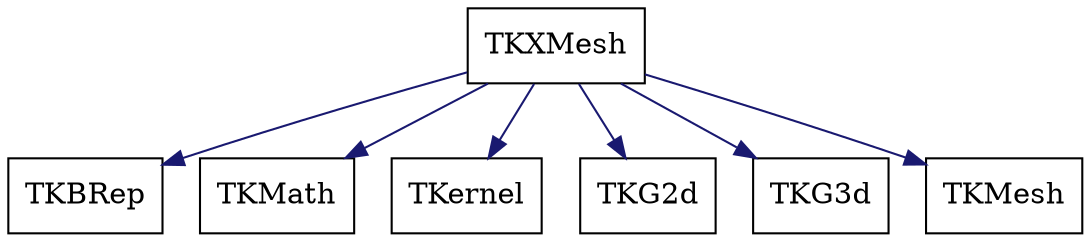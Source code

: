 digraph schema_TKXMesh
{
	TKXMesh [ URL = "toolkit_tkxmesh.html", shape = box ]
	TKBRep [ URL = "toolkit_tkbrep.html" , shape = box ]
	TKXMesh -> TKBRep [ color = "midnightblue", style = "solid" ]
	TKMath [ URL = "toolkit_tkmath.html" , shape = box ]
	TKXMesh -> TKMath [ color = "midnightblue", style = "solid" ]
	TKernel [ URL = "toolkit_tkernel.html" , shape = box ]
	TKXMesh -> TKernel [ color = "midnightblue", style = "solid" ]
	TKG2d [ URL = "toolkit_tkg2d.html" , shape = box ]
	TKXMesh -> TKG2d [ color = "midnightblue", style = "solid" ]
	TKG3d [ URL = "toolkit_tkg3d.html" , shape = box ]
	TKXMesh -> TKG3d [ color = "midnightblue", style = "solid" ]
	TKMesh [ URL = "toolkit_tkmesh.html" , shape = box ]
	TKXMesh -> TKMesh [ color = "midnightblue", style = "solid" ]
	aspect = 1
}
